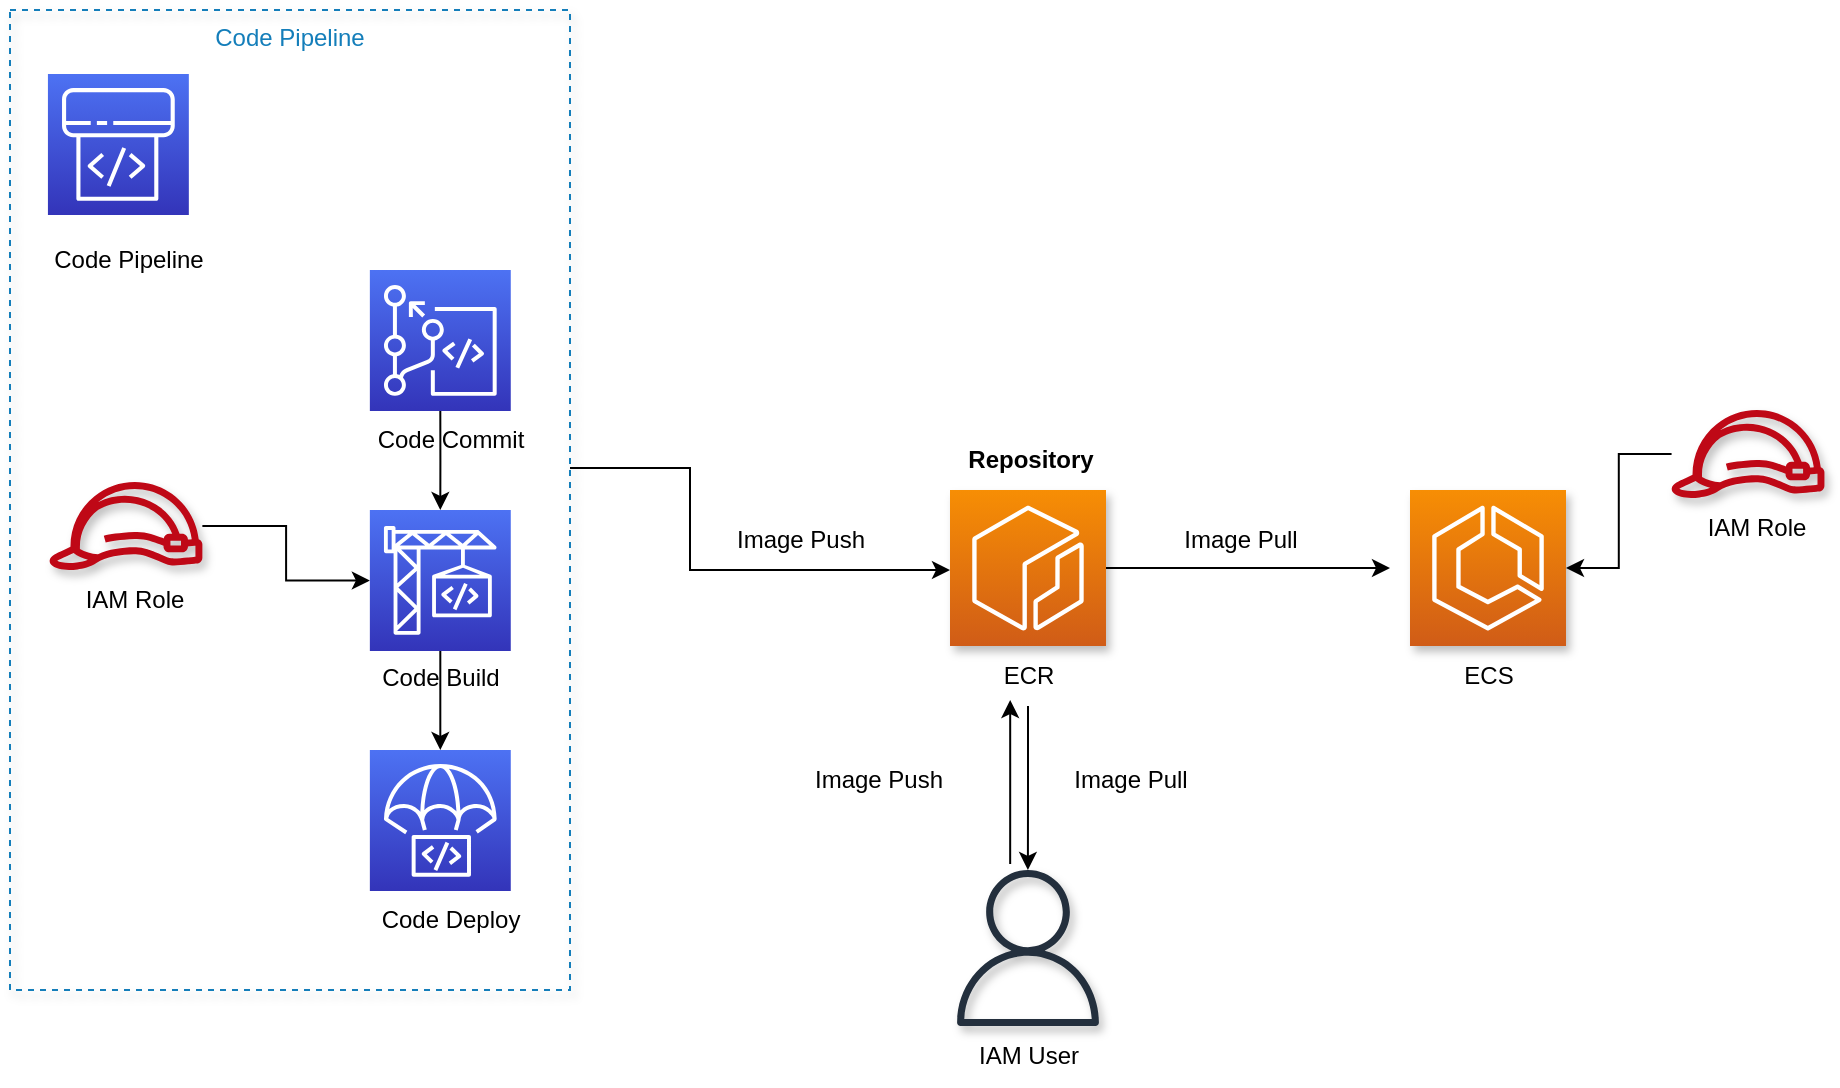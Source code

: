 <mxfile version="20.1.1" type="github">
  <diagram id="-fZ8QBD4psA_pd-jYauH" name="ECR Repository Security">
    <mxGraphModel dx="1666" dy="905" grid="1" gridSize="10" guides="1" tooltips="1" connect="1" arrows="1" fold="1" page="1" pageScale="1" pageWidth="1169" pageHeight="827" math="0" shadow="0">
      <root>
        <mxCell id="0" />
        <mxCell id="1" parent="0" />
        <mxCell id="lC28AzlplOP5kSBBZRdY-22" value="" style="group" parent="1" vertex="1" connectable="0">
          <mxGeometry x="131" y="130" width="280" height="530" as="geometry" />
        </mxCell>
        <mxCell id="lC28AzlplOP5kSBBZRdY-12" value="" style="group" parent="lC28AzlplOP5kSBBZRdY-22" vertex="1" connectable="0">
          <mxGeometry x="9.032" y="32" width="153.548" height="498" as="geometry" />
        </mxCell>
        <mxCell id="lC28AzlplOP5kSBBZRdY-4" value="" style="sketch=0;points=[[0,0,0],[0.25,0,0],[0.5,0,0],[0.75,0,0],[1,0,0],[0,1,0],[0.25,1,0],[0.5,1,0],[0.75,1,0],[1,1,0],[0,0.25,0],[0,0.5,0],[0,0.75,0],[1,0.25,0],[1,0.5,0],[1,0.75,0]];outlineConnect=0;fontColor=#232F3E;gradientColor=#4D72F3;gradientDirection=north;fillColor=#3334B9;strokeColor=#ffffff;dashed=0;verticalLabelPosition=bottom;verticalAlign=top;align=center;html=1;fontSize=12;fontStyle=0;aspect=fixed;shape=mxgraph.aws4.resourceIcon;resIcon=mxgraph.aws4.codepipeline;" parent="lC28AzlplOP5kSBBZRdY-12" vertex="1">
          <mxGeometry x="9.935" width="70.452" height="70.452" as="geometry" />
        </mxCell>
        <mxCell id="lC28AzlplOP5kSBBZRdY-10" value="Code Pipeline" style="text;html=1;align=center;verticalAlign=middle;resizable=0;points=[];autosize=1;strokeColor=none;fillColor=none;" parent="lC28AzlplOP5kSBBZRdY-12" vertex="1">
          <mxGeometry y="78" width="100" height="30" as="geometry" />
        </mxCell>
        <mxCell id="lC28AzlplOP5kSBBZRdY-40" value="" style="edgeStyle=orthogonalEdgeStyle;rounded=0;orthogonalLoop=1;jettySize=auto;html=1;" parent="lC28AzlplOP5kSBBZRdY-22" source="lC28AzlplOP5kSBBZRdY-34" target="lC28AzlplOP5kSBBZRdY-2" edge="1">
          <mxGeometry relative="1" as="geometry" />
        </mxCell>
        <mxCell id="lC28AzlplOP5kSBBZRdY-11" value="" style="group" parent="lC28AzlplOP5kSBBZRdY-22" vertex="1" connectable="0">
          <mxGeometry x="169.996" y="130" width="90.323" height="348" as="geometry" />
        </mxCell>
        <mxCell id="ZgIzrpar-3_Mnaqa0S9m-1" style="edgeStyle=orthogonalEdgeStyle;rounded=0;orthogonalLoop=1;jettySize=auto;html=1;exitX=0.5;exitY=1;exitDx=0;exitDy=0;exitPerimeter=0;" edge="1" parent="lC28AzlplOP5kSBBZRdY-11" source="lC28AzlplOP5kSBBZRdY-1" target="lC28AzlplOP5kSBBZRdY-2">
          <mxGeometry relative="1" as="geometry" />
        </mxCell>
        <mxCell id="lC28AzlplOP5kSBBZRdY-1" value="" style="sketch=0;points=[[0,0,0],[0.25,0,0],[0.5,0,0],[0.75,0,0],[1,0,0],[0,1,0],[0.25,1,0],[0.5,1,0],[0.75,1,0],[1,1,0],[0,0.25,0],[0,0.5,0],[0,0.75,0],[1,0.25,0],[1,0.5,0],[1,0.75,0]];outlineConnect=0;fontColor=#232F3E;gradientColor=#4D72F3;gradientDirection=north;fillColor=#3334B9;strokeColor=#ffffff;dashed=0;verticalLabelPosition=bottom;verticalAlign=top;align=center;html=1;fontSize=12;fontStyle=0;aspect=fixed;shape=mxgraph.aws4.resourceIcon;resIcon=mxgraph.aws4.codecommit;" parent="lC28AzlplOP5kSBBZRdY-11" vertex="1">
          <mxGeometry x="9.935" width="70.452" height="70.452" as="geometry" />
        </mxCell>
        <mxCell id="ZgIzrpar-3_Mnaqa0S9m-2" style="edgeStyle=orthogonalEdgeStyle;rounded=0;orthogonalLoop=1;jettySize=auto;html=1;exitX=0.5;exitY=1;exitDx=0;exitDy=0;exitPerimeter=0;entryX=0.5;entryY=0;entryDx=0;entryDy=0;entryPerimeter=0;" edge="1" parent="lC28AzlplOP5kSBBZRdY-11" source="lC28AzlplOP5kSBBZRdY-2" target="lC28AzlplOP5kSBBZRdY-3">
          <mxGeometry relative="1" as="geometry" />
        </mxCell>
        <mxCell id="lC28AzlplOP5kSBBZRdY-2" value="" style="sketch=0;points=[[0,0,0],[0.25,0,0],[0.5,0,0],[0.75,0,0],[1,0,0],[0,1,0],[0.25,1,0],[0.5,1,0],[0.75,1,0],[1,1,0],[0,0.25,0],[0,0.5,0],[0,0.75,0],[1,0.25,0],[1,0.5,0],[1,0.75,0]];outlineConnect=0;fontColor=#232F3E;gradientColor=#4D72F3;gradientDirection=north;fillColor=#3334B9;strokeColor=#ffffff;dashed=0;verticalLabelPosition=bottom;verticalAlign=top;align=center;html=1;fontSize=12;fontStyle=0;aspect=fixed;shape=mxgraph.aws4.resourceIcon;resIcon=mxgraph.aws4.codebuild;" parent="lC28AzlplOP5kSBBZRdY-11" vertex="1">
          <mxGeometry x="9.935" y="120" width="70.452" height="70.452" as="geometry" />
        </mxCell>
        <mxCell id="lC28AzlplOP5kSBBZRdY-3" value="" style="sketch=0;points=[[0,0,0],[0.25,0,0],[0.5,0,0],[0.75,0,0],[1,0,0],[0,1,0],[0.25,1,0],[0.5,1,0],[0.75,1,0],[1,1,0],[0,0.25,0],[0,0.5,0],[0,0.75,0],[1,0.25,0],[1,0.5,0],[1,0.75,0]];outlineConnect=0;fontColor=#232F3E;gradientColor=#4D72F3;gradientDirection=north;fillColor=#3334B9;strokeColor=#ffffff;dashed=0;verticalLabelPosition=bottom;verticalAlign=top;align=center;html=1;fontSize=12;fontStyle=0;aspect=fixed;shape=mxgraph.aws4.resourceIcon;resIcon=mxgraph.aws4.codedeploy;" parent="lC28AzlplOP5kSBBZRdY-11" vertex="1">
          <mxGeometry x="9.935" y="240" width="70.452" height="70.452" as="geometry" />
        </mxCell>
        <mxCell id="lC28AzlplOP5kSBBZRdY-7" value="Code Commit" style="text;html=1;align=center;verticalAlign=middle;resizable=0;points=[];autosize=1;strokeColor=none;fillColor=none;" parent="lC28AzlplOP5kSBBZRdY-11" vertex="1">
          <mxGeometry y="70.45" width="100" height="30" as="geometry" />
        </mxCell>
        <mxCell id="lC28AzlplOP5kSBBZRdY-8" value="Code Build" style="text;html=1;align=center;verticalAlign=middle;resizable=0;points=[];autosize=1;strokeColor=none;fillColor=none;" parent="lC28AzlplOP5kSBBZRdY-11" vertex="1">
          <mxGeometry x="4.515" y="189" width="80" height="30" as="geometry" />
        </mxCell>
        <mxCell id="lC28AzlplOP5kSBBZRdY-9" value="Code Deploy" style="text;html=1;align=center;verticalAlign=middle;resizable=0;points=[];autosize=1;strokeColor=none;fillColor=none;" parent="lC28AzlplOP5kSBBZRdY-11" vertex="1">
          <mxGeometry x="4.516" y="310.45" width="90" height="30" as="geometry" />
        </mxCell>
        <mxCell id="lC28AzlplOP5kSBBZRdY-21" value="Code Pipeline" style="fillColor=none;strokeColor=#147EBA;dashed=1;verticalAlign=top;fontStyle=0;fontColor=#147EBA;shadow=1;container=1;" parent="lC28AzlplOP5kSBBZRdY-22" vertex="1">
          <mxGeometry width="280" height="490" as="geometry" />
        </mxCell>
        <mxCell id="lC28AzlplOP5kSBBZRdY-36" value="" style="group" parent="lC28AzlplOP5kSBBZRdY-21" vertex="1" connectable="0">
          <mxGeometry x="18.97" y="236" width="78" height="74" as="geometry" />
        </mxCell>
        <mxCell id="lC28AzlplOP5kSBBZRdY-34" value="" style="sketch=0;outlineConnect=0;fontColor=#232F3E;gradientColor=none;fillColor=#BF0816;strokeColor=none;dashed=0;verticalLabelPosition=bottom;verticalAlign=top;align=center;html=1;fontSize=12;fontStyle=0;aspect=fixed;pointerEvents=1;shape=mxgraph.aws4.role;shadow=1;" parent="lC28AzlplOP5kSBBZRdY-36" vertex="1">
          <mxGeometry width="78" height="44" as="geometry" />
        </mxCell>
        <mxCell id="lC28AzlplOP5kSBBZRdY-35" value="IAM Role" style="text;html=1;align=center;verticalAlign=middle;resizable=0;points=[];autosize=1;strokeColor=none;fillColor=none;" parent="lC28AzlplOP5kSBBZRdY-36" vertex="1">
          <mxGeometry x="8" y="44" width="70" height="30" as="geometry" />
        </mxCell>
        <mxCell id="lC28AzlplOP5kSBBZRdY-23" value="" style="group" parent="1" vertex="1" connectable="0">
          <mxGeometry x="831" y="370" width="78" height="108" as="geometry" />
        </mxCell>
        <mxCell id="lC28AzlplOP5kSBBZRdY-17" value="" style="sketch=0;points=[[0,0,0],[0.25,0,0],[0.5,0,0],[0.75,0,0],[1,0,0],[0,1,0],[0.25,1,0],[0.5,1,0],[0.75,1,0],[1,1,0],[0,0.25,0],[0,0.5,0],[0,0.75,0],[1,0.25,0],[1,0.5,0],[1,0.75,0]];outlineConnect=0;fontColor=#232F3E;gradientColor=#F78E04;gradientDirection=north;fillColor=#D05C17;strokeColor=#ffffff;dashed=0;verticalLabelPosition=bottom;verticalAlign=top;align=center;html=1;fontSize=12;fontStyle=0;aspect=fixed;shape=mxgraph.aws4.resourceIcon;resIcon=mxgraph.aws4.ecs;shadow=1;" parent="lC28AzlplOP5kSBBZRdY-23" vertex="1">
          <mxGeometry width="78" height="78" as="geometry" />
        </mxCell>
        <mxCell id="lC28AzlplOP5kSBBZRdY-18" value="ECS" style="text;html=1;align=center;verticalAlign=middle;resizable=0;points=[];autosize=1;strokeColor=none;fillColor=none;" parent="lC28AzlplOP5kSBBZRdY-23" vertex="1">
          <mxGeometry x="14" y="78" width="50" height="30" as="geometry" />
        </mxCell>
        <mxCell id="lC28AzlplOP5kSBBZRdY-24" value="" style="group" parent="1" vertex="1" connectable="0">
          <mxGeometry x="601" y="370" width="78" height="108" as="geometry" />
        </mxCell>
        <mxCell id="lC28AzlplOP5kSBBZRdY-15" value="" style="sketch=0;points=[[0,0,0],[0.25,0,0],[0.5,0,0],[0.75,0,0],[1,0,0],[0,1,0],[0.25,1,0],[0.5,1,0],[0.75,1,0],[1,1,0],[0,0.25,0],[0,0.5,0],[0,0.75,0],[1,0.25,0],[1,0.5,0],[1,0.75,0]];outlineConnect=0;fontColor=#232F3E;gradientColor=#F78E04;gradientDirection=north;fillColor=#D05C17;strokeColor=#ffffff;dashed=0;verticalLabelPosition=bottom;verticalAlign=top;align=center;html=1;fontSize=12;fontStyle=0;aspect=fixed;shape=mxgraph.aws4.resourceIcon;resIcon=mxgraph.aws4.ecr;shadow=1;" parent="lC28AzlplOP5kSBBZRdY-24" vertex="1">
          <mxGeometry width="78" height="78" as="geometry" />
        </mxCell>
        <mxCell id="lC28AzlplOP5kSBBZRdY-16" value="ECR" style="text;html=1;align=center;verticalAlign=middle;resizable=0;points=[];autosize=1;strokeColor=none;fillColor=none;" parent="lC28AzlplOP5kSBBZRdY-24" vertex="1">
          <mxGeometry x="14" y="78" width="50" height="30" as="geometry" />
        </mxCell>
        <mxCell id="lC28AzlplOP5kSBBZRdY-25" value="" style="group" parent="1" vertex="1" connectable="0">
          <mxGeometry x="601" y="560" width="78" height="108" as="geometry" />
        </mxCell>
        <mxCell id="lC28AzlplOP5kSBBZRdY-19" value="" style="sketch=0;outlineConnect=0;fontColor=#232F3E;gradientColor=none;fillColor=#232F3D;strokeColor=none;dashed=0;verticalLabelPosition=bottom;verticalAlign=top;align=center;html=1;fontSize=12;fontStyle=0;aspect=fixed;pointerEvents=1;shape=mxgraph.aws4.user;shadow=1;" parent="lC28AzlplOP5kSBBZRdY-25" vertex="1">
          <mxGeometry width="78" height="78" as="geometry" />
        </mxCell>
        <mxCell id="lC28AzlplOP5kSBBZRdY-20" value="IAM User" style="text;html=1;align=center;verticalAlign=middle;resizable=0;points=[];autosize=1;strokeColor=none;fillColor=none;" parent="lC28AzlplOP5kSBBZRdY-25" vertex="1">
          <mxGeometry x="4" y="78" width="70" height="30" as="geometry" />
        </mxCell>
        <mxCell id="lC28AzlplOP5kSBBZRdY-26" style="edgeStyle=orthogonalEdgeStyle;rounded=0;orthogonalLoop=1;jettySize=auto;html=1;" parent="1" source="lC28AzlplOP5kSBBZRdY-21" edge="1">
          <mxGeometry relative="1" as="geometry">
            <mxPoint x="601" y="410" as="targetPoint" />
            <Array as="points">
              <mxPoint x="471" y="359" />
              <mxPoint x="471" y="410" />
            </Array>
          </mxGeometry>
        </mxCell>
        <mxCell id="lC28AzlplOP5kSBBZRdY-27" style="edgeStyle=orthogonalEdgeStyle;rounded=0;orthogonalLoop=1;jettySize=auto;html=1;" parent="1" source="lC28AzlplOP5kSBBZRdY-15" edge="1">
          <mxGeometry relative="1" as="geometry">
            <mxPoint x="821" y="409.0" as="targetPoint" />
          </mxGeometry>
        </mxCell>
        <mxCell id="lC28AzlplOP5kSBBZRdY-28" value="Image Push" style="text;html=1;align=center;verticalAlign=middle;resizable=0;points=[];autosize=1;strokeColor=none;fillColor=none;" parent="1" vertex="1">
          <mxGeometry x="481" y="380" width="90" height="30" as="geometry" />
        </mxCell>
        <mxCell id="lC28AzlplOP5kSBBZRdY-29" value="Image Pull" style="text;html=1;align=center;verticalAlign=middle;resizable=0;points=[];autosize=1;strokeColor=none;fillColor=none;" parent="1" vertex="1">
          <mxGeometry x="706" y="380" width="80" height="30" as="geometry" />
        </mxCell>
        <mxCell id="lC28AzlplOP5kSBBZRdY-30" value="" style="edgeStyle=orthogonalEdgeStyle;rounded=0;orthogonalLoop=1;jettySize=auto;html=1;" parent="1" edge="1">
          <mxGeometry relative="1" as="geometry">
            <mxPoint x="631.091" y="557" as="sourcePoint" />
            <mxPoint x="631.091" y="475" as="targetPoint" />
            <Array as="points">
              <mxPoint x="631" y="507" />
              <mxPoint x="631" y="507" />
            </Array>
          </mxGeometry>
        </mxCell>
        <mxCell id="lC28AzlplOP5kSBBZRdY-31" style="edgeStyle=orthogonalEdgeStyle;rounded=0;orthogonalLoop=1;jettySize=auto;html=1;" parent="1" source="lC28AzlplOP5kSBBZRdY-16" target="lC28AzlplOP5kSBBZRdY-19" edge="1">
          <mxGeometry relative="1" as="geometry" />
        </mxCell>
        <mxCell id="lC28AzlplOP5kSBBZRdY-32" value="Image Push" style="text;html=1;align=center;verticalAlign=middle;resizable=0;points=[];autosize=1;strokeColor=none;fillColor=none;" parent="1" vertex="1">
          <mxGeometry x="520" y="500" width="90" height="30" as="geometry" />
        </mxCell>
        <mxCell id="lC28AzlplOP5kSBBZRdY-33" value="Image Pull" style="text;html=1;align=center;verticalAlign=middle;resizable=0;points=[];autosize=1;strokeColor=none;fillColor=none;" parent="1" vertex="1">
          <mxGeometry x="651" y="500" width="80" height="30" as="geometry" />
        </mxCell>
        <mxCell id="lC28AzlplOP5kSBBZRdY-37" value="" style="group" parent="1" vertex="1" connectable="0">
          <mxGeometry x="961" y="330" width="78" height="74" as="geometry" />
        </mxCell>
        <mxCell id="lC28AzlplOP5kSBBZRdY-38" value="" style="sketch=0;outlineConnect=0;fontColor=#232F3E;gradientColor=none;fillColor=#BF0816;strokeColor=none;dashed=0;verticalLabelPosition=bottom;verticalAlign=top;align=center;html=1;fontSize=12;fontStyle=0;aspect=fixed;pointerEvents=1;shape=mxgraph.aws4.role;shadow=1;" parent="lC28AzlplOP5kSBBZRdY-37" vertex="1">
          <mxGeometry width="78" height="44" as="geometry" />
        </mxCell>
        <mxCell id="lC28AzlplOP5kSBBZRdY-39" value="IAM Role" style="text;html=1;align=center;verticalAlign=middle;resizable=0;points=[];autosize=1;strokeColor=none;fillColor=none;" parent="lC28AzlplOP5kSBBZRdY-37" vertex="1">
          <mxGeometry x="8" y="44" width="70" height="30" as="geometry" />
        </mxCell>
        <mxCell id="lC28AzlplOP5kSBBZRdY-41" value="" style="edgeStyle=orthogonalEdgeStyle;rounded=0;orthogonalLoop=1;jettySize=auto;html=1;" parent="1" source="lC28AzlplOP5kSBBZRdY-38" target="lC28AzlplOP5kSBBZRdY-17" edge="1">
          <mxGeometry relative="1" as="geometry" />
        </mxCell>
        <mxCell id="ZgIzrpar-3_Mnaqa0S9m-3" value="Repository" style="text;html=1;align=center;verticalAlign=middle;resizable=0;points=[];autosize=1;strokeColor=none;fillColor=none;fontStyle=1" vertex="1" parent="1">
          <mxGeometry x="596" y="340" width="90" height="30" as="geometry" />
        </mxCell>
        <mxCell id="ZgIzrpar-3_Mnaqa0S9m-4" value="" style="shape=image;html=1;verticalAlign=top;verticalLabelPosition=bottom;labelBackgroundColor=#ffffff;imageAspect=0;aspect=fixed;image=https://cdn0.iconfinder.com/data/icons/Hand_Drawn_Web_Icon_Set/128/bullet_deny.png;shadow=1;fontColor=#FFB570;" vertex="1" parent="1">
          <mxGeometry x="610" y="500" width="30" height="30" as="geometry" />
        </mxCell>
      </root>
    </mxGraphModel>
  </diagram>
</mxfile>
